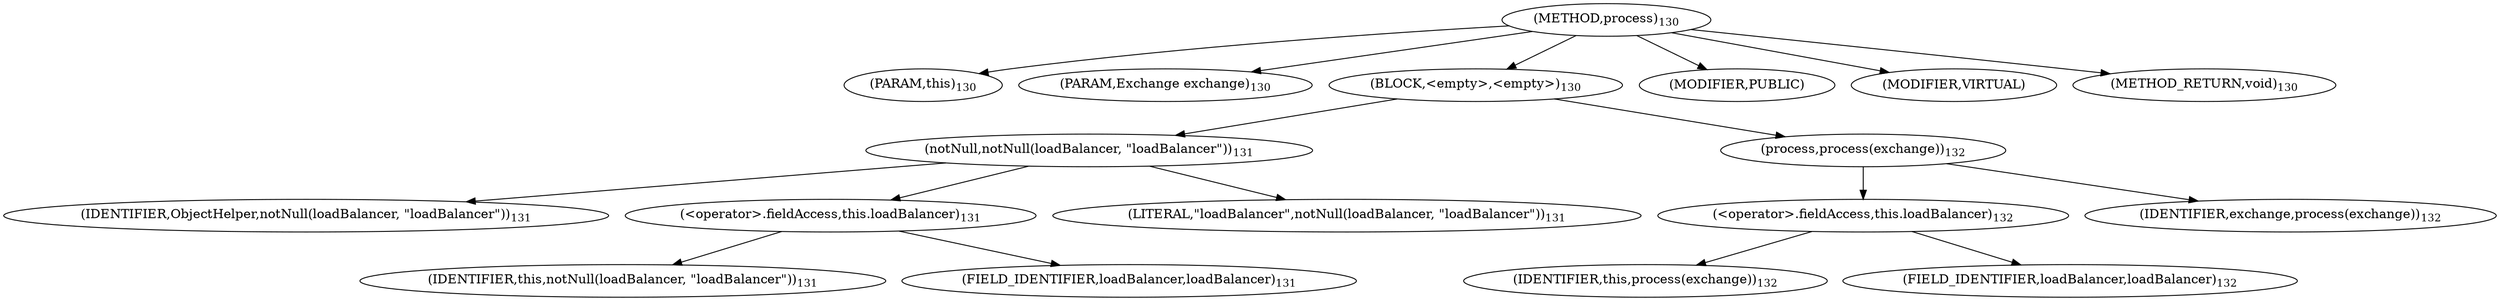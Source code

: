 digraph "process" {  
"283" [label = <(METHOD,process)<SUB>130</SUB>> ]
"284" [label = <(PARAM,this)<SUB>130</SUB>> ]
"285" [label = <(PARAM,Exchange exchange)<SUB>130</SUB>> ]
"286" [label = <(BLOCK,&lt;empty&gt;,&lt;empty&gt;)<SUB>130</SUB>> ]
"287" [label = <(notNull,notNull(loadBalancer, &quot;loadBalancer&quot;))<SUB>131</SUB>> ]
"288" [label = <(IDENTIFIER,ObjectHelper,notNull(loadBalancer, &quot;loadBalancer&quot;))<SUB>131</SUB>> ]
"289" [label = <(&lt;operator&gt;.fieldAccess,this.loadBalancer)<SUB>131</SUB>> ]
"290" [label = <(IDENTIFIER,this,notNull(loadBalancer, &quot;loadBalancer&quot;))<SUB>131</SUB>> ]
"291" [label = <(FIELD_IDENTIFIER,loadBalancer,loadBalancer)<SUB>131</SUB>> ]
"292" [label = <(LITERAL,&quot;loadBalancer&quot;,notNull(loadBalancer, &quot;loadBalancer&quot;))<SUB>131</SUB>> ]
"293" [label = <(process,process(exchange))<SUB>132</SUB>> ]
"294" [label = <(&lt;operator&gt;.fieldAccess,this.loadBalancer)<SUB>132</SUB>> ]
"295" [label = <(IDENTIFIER,this,process(exchange))<SUB>132</SUB>> ]
"296" [label = <(FIELD_IDENTIFIER,loadBalancer,loadBalancer)<SUB>132</SUB>> ]
"297" [label = <(IDENTIFIER,exchange,process(exchange))<SUB>132</SUB>> ]
"298" [label = <(MODIFIER,PUBLIC)> ]
"299" [label = <(MODIFIER,VIRTUAL)> ]
"300" [label = <(METHOD_RETURN,void)<SUB>130</SUB>> ]
  "283" -> "284" 
  "283" -> "285" 
  "283" -> "286" 
  "283" -> "298" 
  "283" -> "299" 
  "283" -> "300" 
  "286" -> "287" 
  "286" -> "293" 
  "287" -> "288" 
  "287" -> "289" 
  "287" -> "292" 
  "289" -> "290" 
  "289" -> "291" 
  "293" -> "294" 
  "293" -> "297" 
  "294" -> "295" 
  "294" -> "296" 
}
